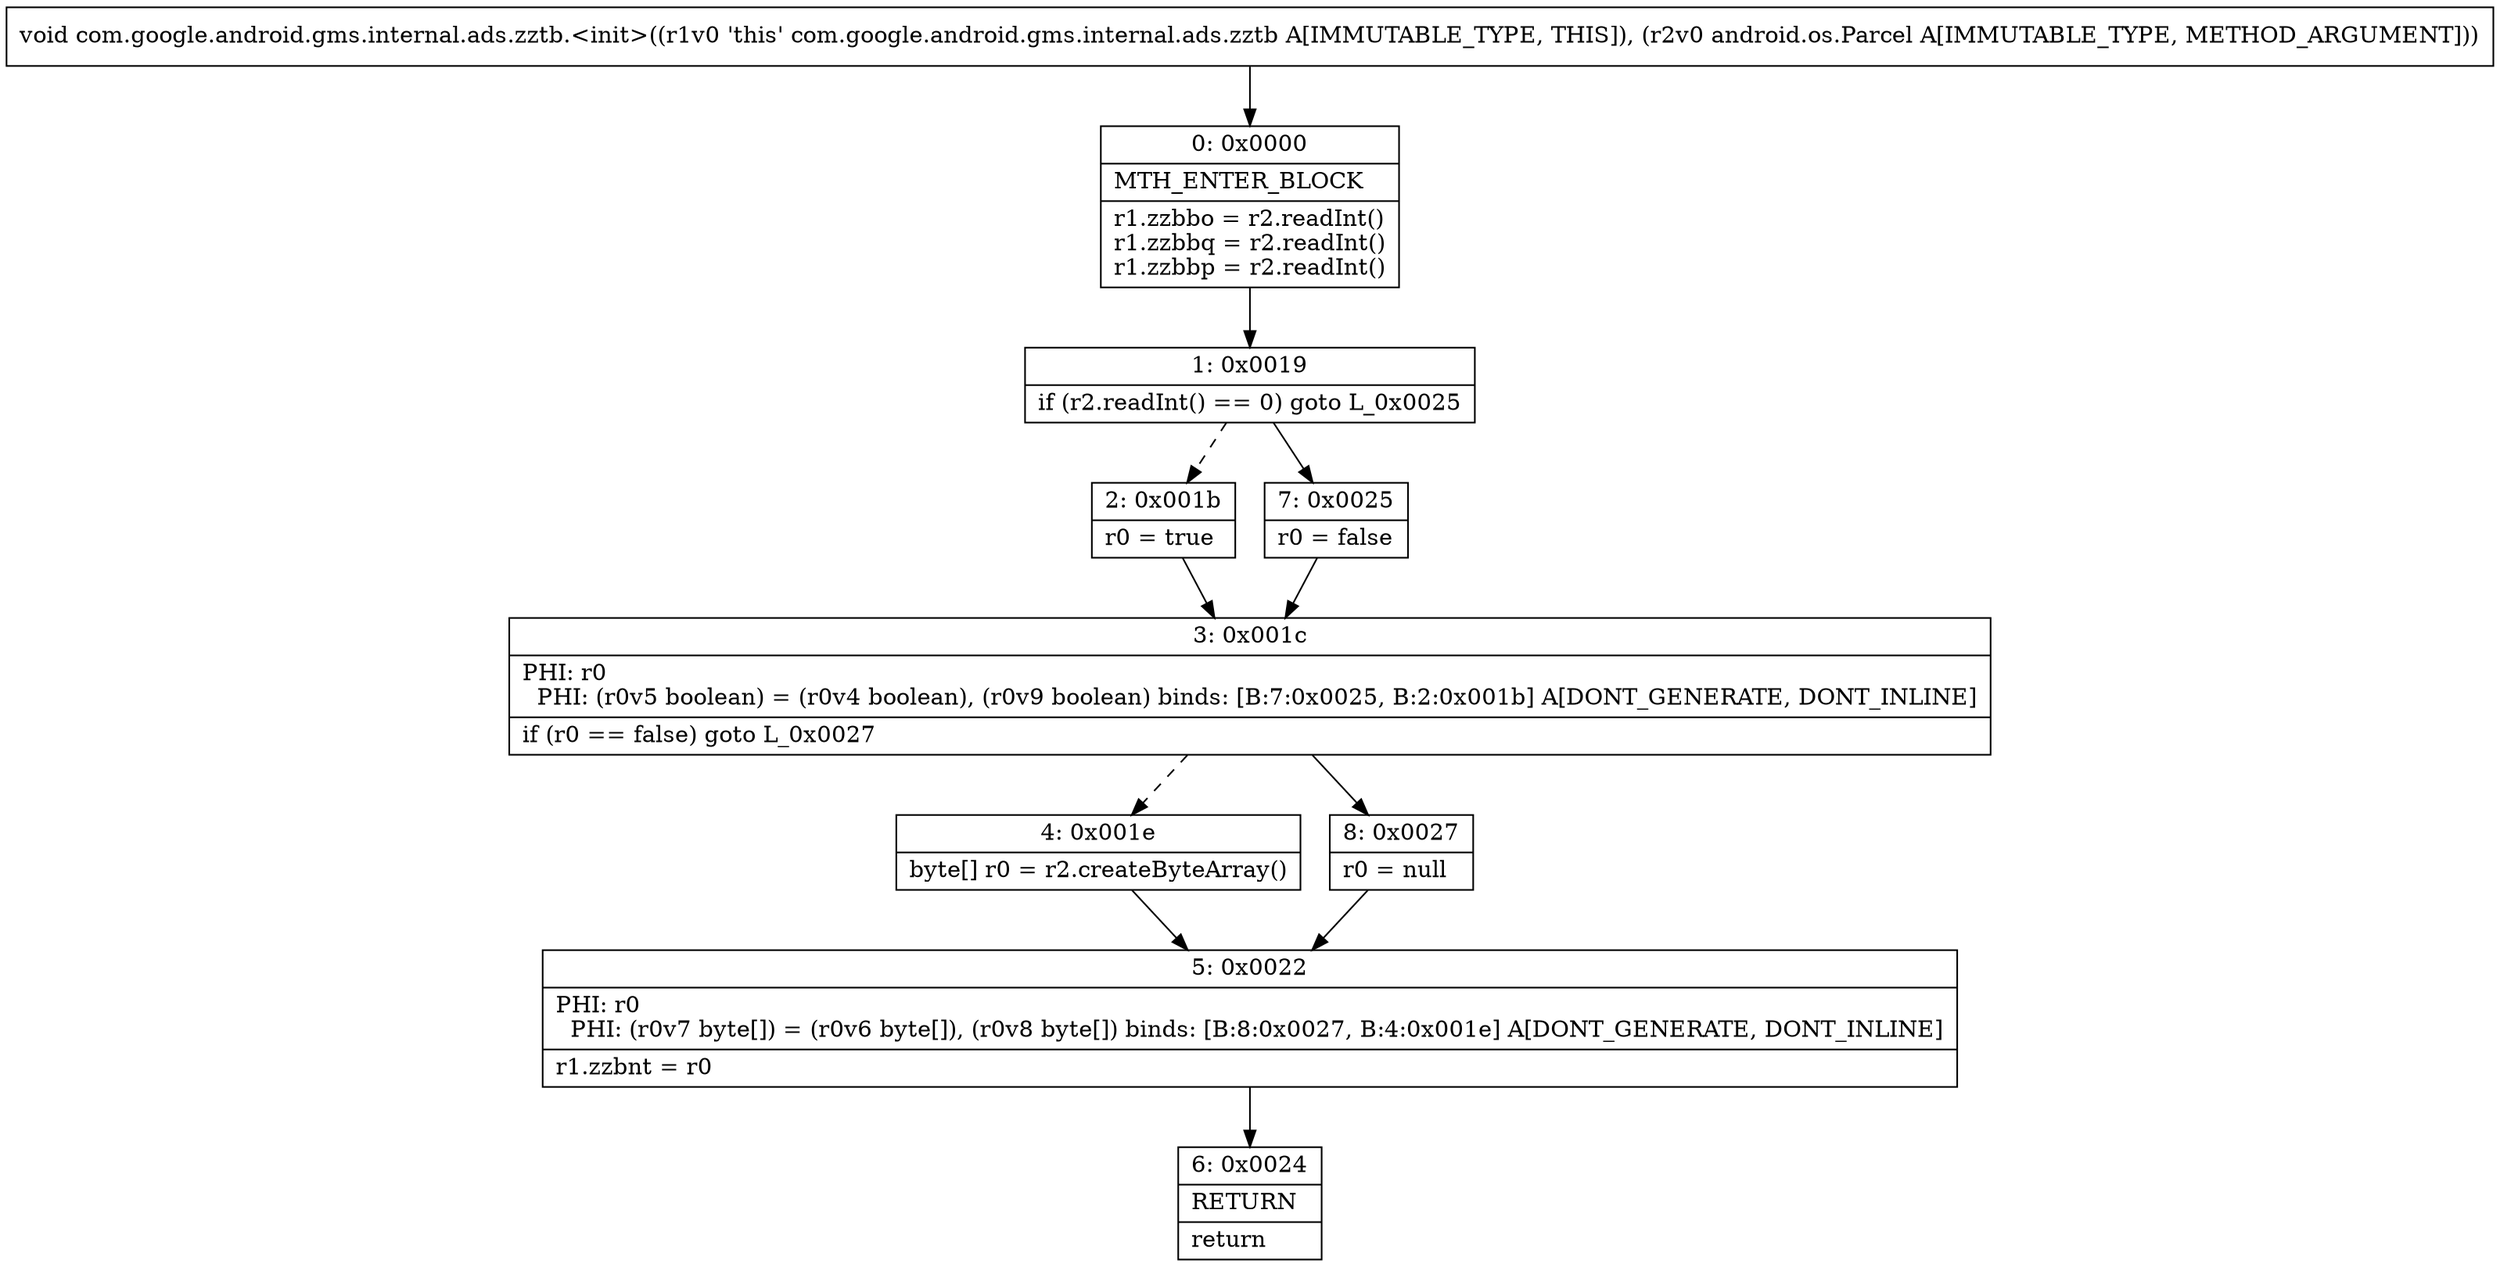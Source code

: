 digraph "CFG forcom.google.android.gms.internal.ads.zztb.\<init\>(Landroid\/os\/Parcel;)V" {
Node_0 [shape=record,label="{0\:\ 0x0000|MTH_ENTER_BLOCK\l|r1.zzbbo = r2.readInt()\lr1.zzbbq = r2.readInt()\lr1.zzbbp = r2.readInt()\l}"];
Node_1 [shape=record,label="{1\:\ 0x0019|if (r2.readInt() == 0) goto L_0x0025\l}"];
Node_2 [shape=record,label="{2\:\ 0x001b|r0 = true\l}"];
Node_3 [shape=record,label="{3\:\ 0x001c|PHI: r0 \l  PHI: (r0v5 boolean) = (r0v4 boolean), (r0v9 boolean) binds: [B:7:0x0025, B:2:0x001b] A[DONT_GENERATE, DONT_INLINE]\l|if (r0 == false) goto L_0x0027\l}"];
Node_4 [shape=record,label="{4\:\ 0x001e|byte[] r0 = r2.createByteArray()\l}"];
Node_5 [shape=record,label="{5\:\ 0x0022|PHI: r0 \l  PHI: (r0v7 byte[]) = (r0v6 byte[]), (r0v8 byte[]) binds: [B:8:0x0027, B:4:0x001e] A[DONT_GENERATE, DONT_INLINE]\l|r1.zzbnt = r0\l}"];
Node_6 [shape=record,label="{6\:\ 0x0024|RETURN\l|return\l}"];
Node_7 [shape=record,label="{7\:\ 0x0025|r0 = false\l}"];
Node_8 [shape=record,label="{8\:\ 0x0027|r0 = null\l}"];
MethodNode[shape=record,label="{void com.google.android.gms.internal.ads.zztb.\<init\>((r1v0 'this' com.google.android.gms.internal.ads.zztb A[IMMUTABLE_TYPE, THIS]), (r2v0 android.os.Parcel A[IMMUTABLE_TYPE, METHOD_ARGUMENT])) }"];
MethodNode -> Node_0;
Node_0 -> Node_1;
Node_1 -> Node_2[style=dashed];
Node_1 -> Node_7;
Node_2 -> Node_3;
Node_3 -> Node_4[style=dashed];
Node_3 -> Node_8;
Node_4 -> Node_5;
Node_5 -> Node_6;
Node_7 -> Node_3;
Node_8 -> Node_5;
}

